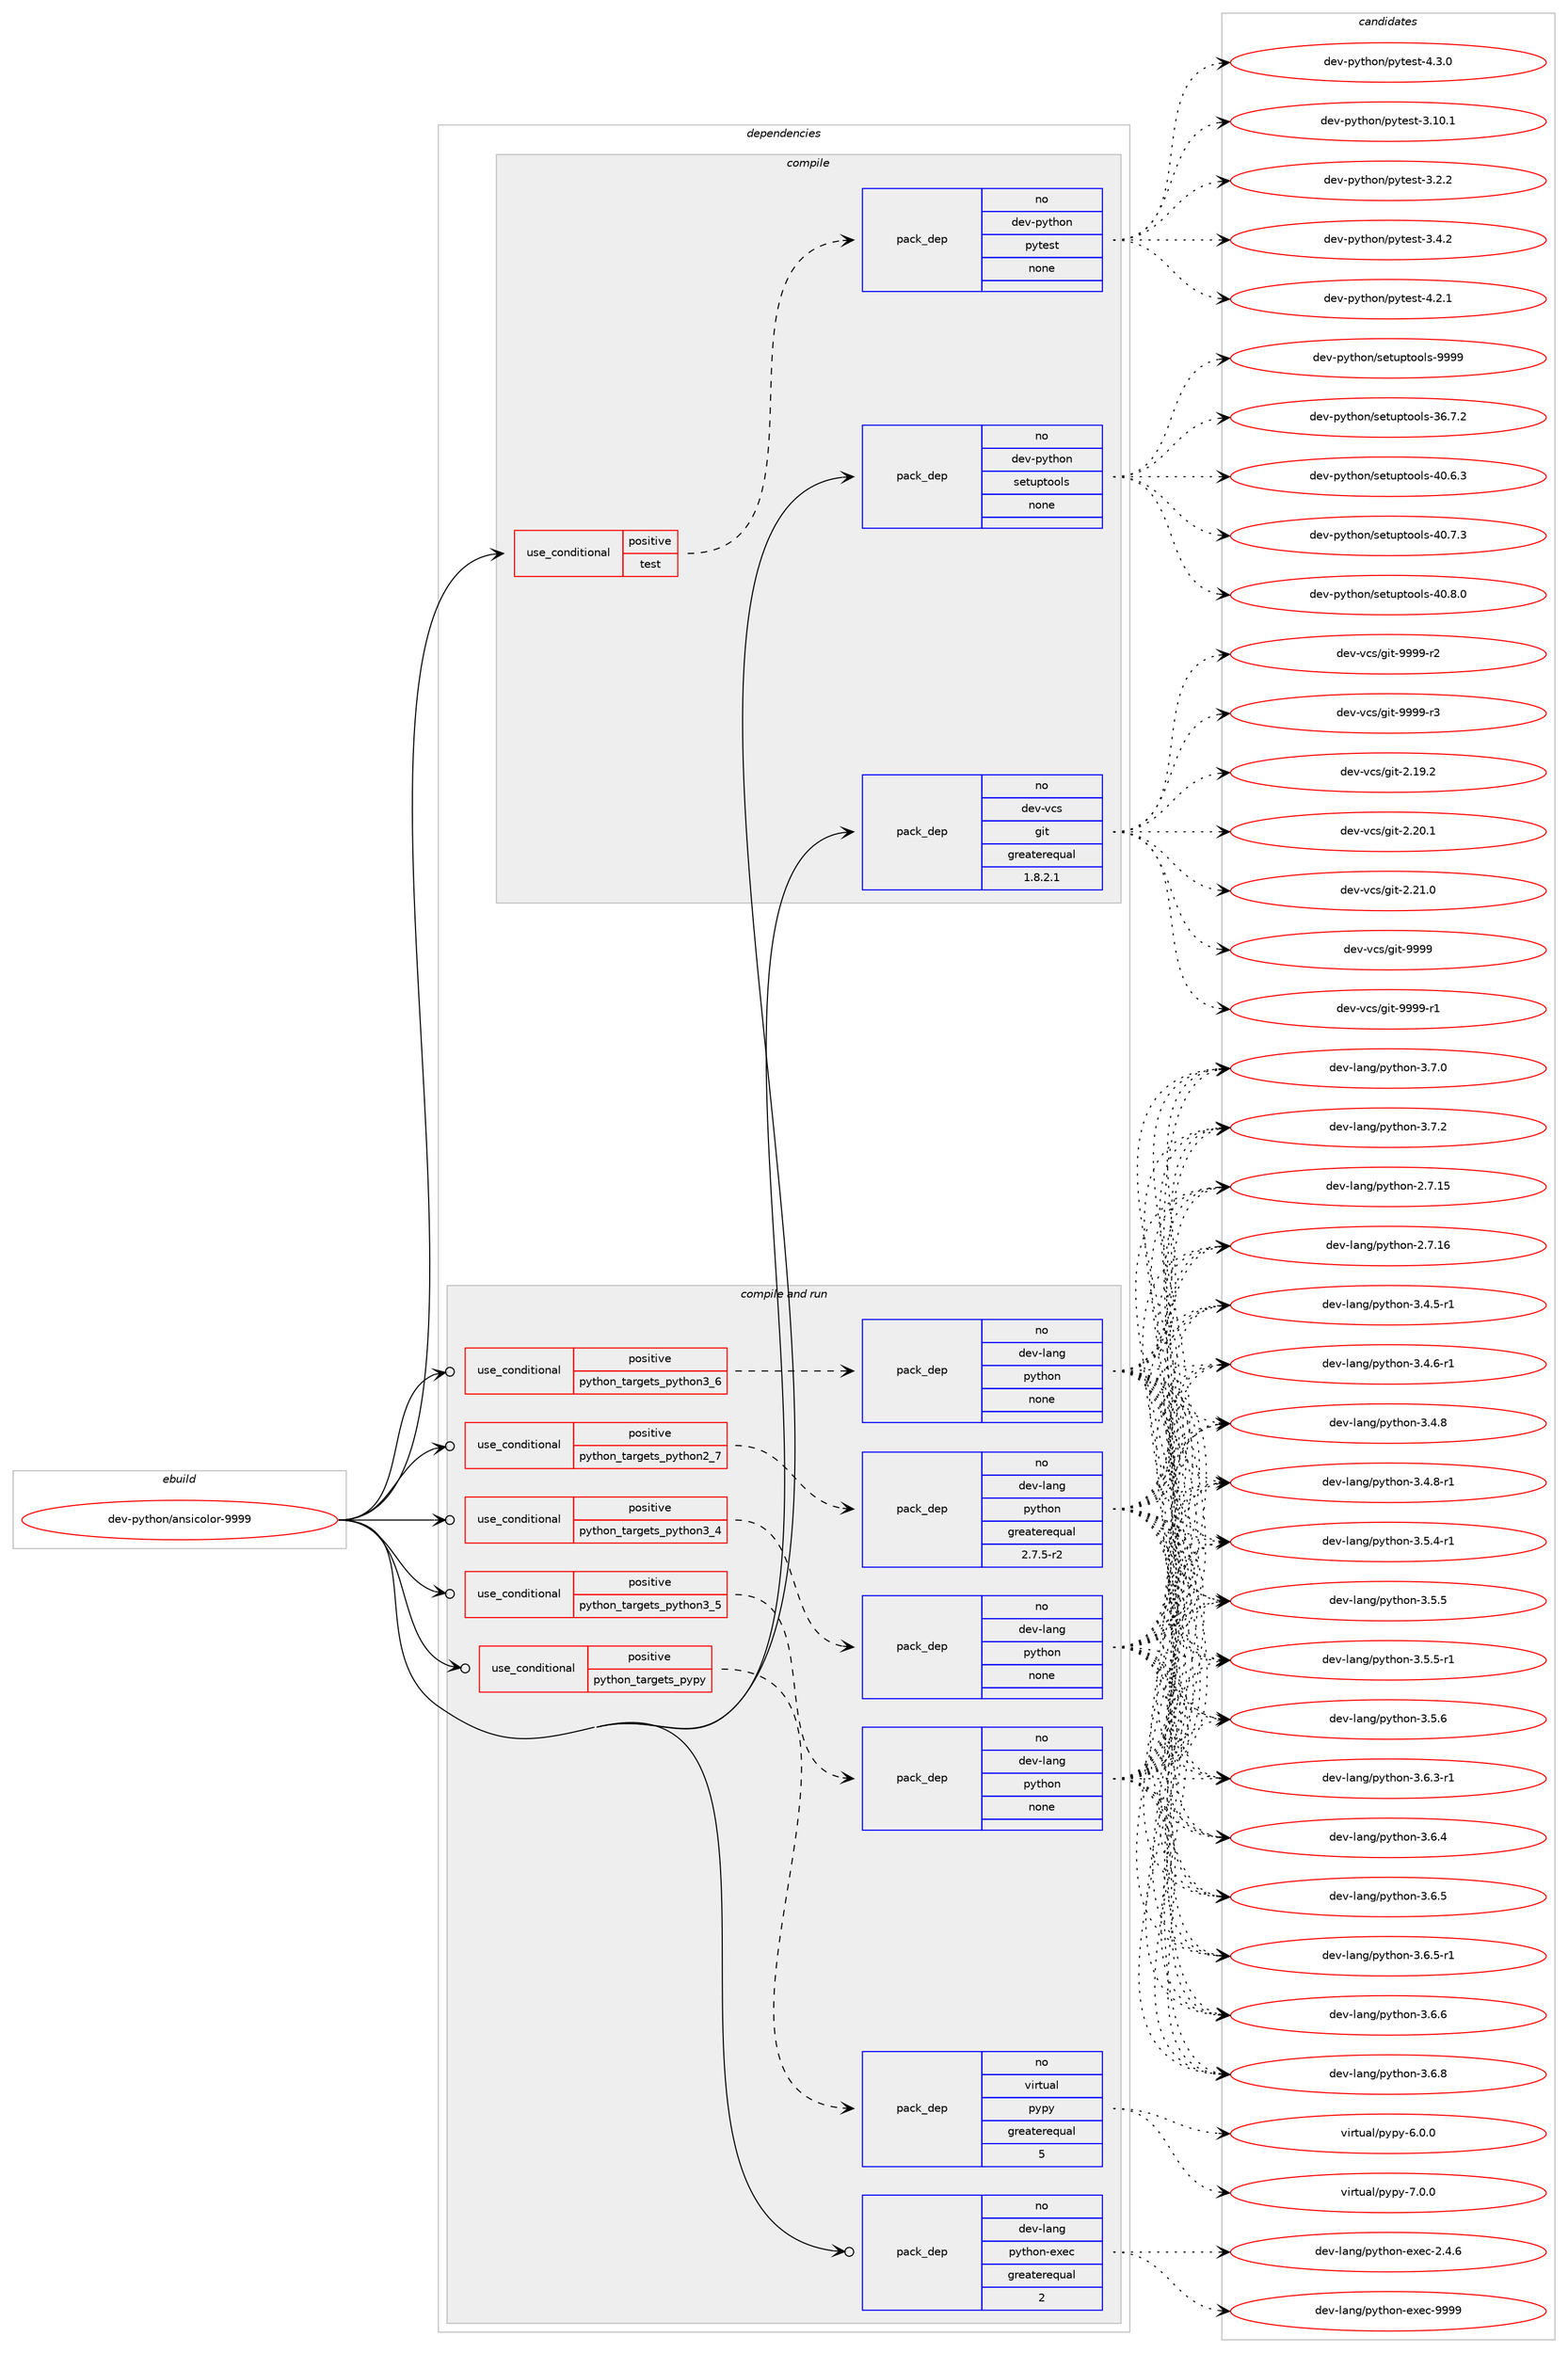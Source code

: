 digraph prolog {

# *************
# Graph options
# *************

newrank=true;
concentrate=true;
compound=true;
graph [rankdir=LR,fontname=Helvetica,fontsize=10,ranksep=1.5];#, ranksep=2.5, nodesep=0.2];
edge  [arrowhead=vee];
node  [fontname=Helvetica,fontsize=10];

# **********
# The ebuild
# **********

subgraph cluster_leftcol {
color=gray;
rank=same;
label=<<i>ebuild</i>>;
id [label="dev-python/ansicolor-9999", color=red, width=4, href="../dev-python/ansicolor-9999.svg"];
}

# ****************
# The dependencies
# ****************

subgraph cluster_midcol {
color=gray;
label=<<i>dependencies</i>>;
subgraph cluster_compile {
fillcolor="#eeeeee";
style=filled;
label=<<i>compile</i>>;
subgraph cond370819 {
dependency1398392 [label=<<TABLE BORDER="0" CELLBORDER="1" CELLSPACING="0" CELLPADDING="4"><TR><TD ROWSPAN="3" CELLPADDING="10">use_conditional</TD></TR><TR><TD>positive</TD></TR><TR><TD>test</TD></TR></TABLE>>, shape=none, color=red];
subgraph pack1004348 {
dependency1398393 [label=<<TABLE BORDER="0" CELLBORDER="1" CELLSPACING="0" CELLPADDING="4" WIDTH="220"><TR><TD ROWSPAN="6" CELLPADDING="30">pack_dep</TD></TR><TR><TD WIDTH="110">no</TD></TR><TR><TD>dev-python</TD></TR><TR><TD>pytest</TD></TR><TR><TD>none</TD></TR><TR><TD></TD></TR></TABLE>>, shape=none, color=blue];
}
dependency1398392:e -> dependency1398393:w [weight=20,style="dashed",arrowhead="vee"];
}
id:e -> dependency1398392:w [weight=20,style="solid",arrowhead="vee"];
subgraph pack1004349 {
dependency1398394 [label=<<TABLE BORDER="0" CELLBORDER="1" CELLSPACING="0" CELLPADDING="4" WIDTH="220"><TR><TD ROWSPAN="6" CELLPADDING="30">pack_dep</TD></TR><TR><TD WIDTH="110">no</TD></TR><TR><TD>dev-python</TD></TR><TR><TD>setuptools</TD></TR><TR><TD>none</TD></TR><TR><TD></TD></TR></TABLE>>, shape=none, color=blue];
}
id:e -> dependency1398394:w [weight=20,style="solid",arrowhead="vee"];
subgraph pack1004350 {
dependency1398395 [label=<<TABLE BORDER="0" CELLBORDER="1" CELLSPACING="0" CELLPADDING="4" WIDTH="220"><TR><TD ROWSPAN="6" CELLPADDING="30">pack_dep</TD></TR><TR><TD WIDTH="110">no</TD></TR><TR><TD>dev-vcs</TD></TR><TR><TD>git</TD></TR><TR><TD>greaterequal</TD></TR><TR><TD>1.8.2.1</TD></TR></TABLE>>, shape=none, color=blue];
}
id:e -> dependency1398395:w [weight=20,style="solid",arrowhead="vee"];
}
subgraph cluster_compileandrun {
fillcolor="#eeeeee";
style=filled;
label=<<i>compile and run</i>>;
subgraph cond370820 {
dependency1398396 [label=<<TABLE BORDER="0" CELLBORDER="1" CELLSPACING="0" CELLPADDING="4"><TR><TD ROWSPAN="3" CELLPADDING="10">use_conditional</TD></TR><TR><TD>positive</TD></TR><TR><TD>python_targets_pypy</TD></TR></TABLE>>, shape=none, color=red];
subgraph pack1004351 {
dependency1398397 [label=<<TABLE BORDER="0" CELLBORDER="1" CELLSPACING="0" CELLPADDING="4" WIDTH="220"><TR><TD ROWSPAN="6" CELLPADDING="30">pack_dep</TD></TR><TR><TD WIDTH="110">no</TD></TR><TR><TD>virtual</TD></TR><TR><TD>pypy</TD></TR><TR><TD>greaterequal</TD></TR><TR><TD>5</TD></TR></TABLE>>, shape=none, color=blue];
}
dependency1398396:e -> dependency1398397:w [weight=20,style="dashed",arrowhead="vee"];
}
id:e -> dependency1398396:w [weight=20,style="solid",arrowhead="odotvee"];
subgraph cond370821 {
dependency1398398 [label=<<TABLE BORDER="0" CELLBORDER="1" CELLSPACING="0" CELLPADDING="4"><TR><TD ROWSPAN="3" CELLPADDING="10">use_conditional</TD></TR><TR><TD>positive</TD></TR><TR><TD>python_targets_python2_7</TD></TR></TABLE>>, shape=none, color=red];
subgraph pack1004352 {
dependency1398399 [label=<<TABLE BORDER="0" CELLBORDER="1" CELLSPACING="0" CELLPADDING="4" WIDTH="220"><TR><TD ROWSPAN="6" CELLPADDING="30">pack_dep</TD></TR><TR><TD WIDTH="110">no</TD></TR><TR><TD>dev-lang</TD></TR><TR><TD>python</TD></TR><TR><TD>greaterequal</TD></TR><TR><TD>2.7.5-r2</TD></TR></TABLE>>, shape=none, color=blue];
}
dependency1398398:e -> dependency1398399:w [weight=20,style="dashed",arrowhead="vee"];
}
id:e -> dependency1398398:w [weight=20,style="solid",arrowhead="odotvee"];
subgraph cond370822 {
dependency1398400 [label=<<TABLE BORDER="0" CELLBORDER="1" CELLSPACING="0" CELLPADDING="4"><TR><TD ROWSPAN="3" CELLPADDING="10">use_conditional</TD></TR><TR><TD>positive</TD></TR><TR><TD>python_targets_python3_4</TD></TR></TABLE>>, shape=none, color=red];
subgraph pack1004353 {
dependency1398401 [label=<<TABLE BORDER="0" CELLBORDER="1" CELLSPACING="0" CELLPADDING="4" WIDTH="220"><TR><TD ROWSPAN="6" CELLPADDING="30">pack_dep</TD></TR><TR><TD WIDTH="110">no</TD></TR><TR><TD>dev-lang</TD></TR><TR><TD>python</TD></TR><TR><TD>none</TD></TR><TR><TD></TD></TR></TABLE>>, shape=none, color=blue];
}
dependency1398400:e -> dependency1398401:w [weight=20,style="dashed",arrowhead="vee"];
}
id:e -> dependency1398400:w [weight=20,style="solid",arrowhead="odotvee"];
subgraph cond370823 {
dependency1398402 [label=<<TABLE BORDER="0" CELLBORDER="1" CELLSPACING="0" CELLPADDING="4"><TR><TD ROWSPAN="3" CELLPADDING="10">use_conditional</TD></TR><TR><TD>positive</TD></TR><TR><TD>python_targets_python3_5</TD></TR></TABLE>>, shape=none, color=red];
subgraph pack1004354 {
dependency1398403 [label=<<TABLE BORDER="0" CELLBORDER="1" CELLSPACING="0" CELLPADDING="4" WIDTH="220"><TR><TD ROWSPAN="6" CELLPADDING="30">pack_dep</TD></TR><TR><TD WIDTH="110">no</TD></TR><TR><TD>dev-lang</TD></TR><TR><TD>python</TD></TR><TR><TD>none</TD></TR><TR><TD></TD></TR></TABLE>>, shape=none, color=blue];
}
dependency1398402:e -> dependency1398403:w [weight=20,style="dashed",arrowhead="vee"];
}
id:e -> dependency1398402:w [weight=20,style="solid",arrowhead="odotvee"];
subgraph cond370824 {
dependency1398404 [label=<<TABLE BORDER="0" CELLBORDER="1" CELLSPACING="0" CELLPADDING="4"><TR><TD ROWSPAN="3" CELLPADDING="10">use_conditional</TD></TR><TR><TD>positive</TD></TR><TR><TD>python_targets_python3_6</TD></TR></TABLE>>, shape=none, color=red];
subgraph pack1004355 {
dependency1398405 [label=<<TABLE BORDER="0" CELLBORDER="1" CELLSPACING="0" CELLPADDING="4" WIDTH="220"><TR><TD ROWSPAN="6" CELLPADDING="30">pack_dep</TD></TR><TR><TD WIDTH="110">no</TD></TR><TR><TD>dev-lang</TD></TR><TR><TD>python</TD></TR><TR><TD>none</TD></TR><TR><TD></TD></TR></TABLE>>, shape=none, color=blue];
}
dependency1398404:e -> dependency1398405:w [weight=20,style="dashed",arrowhead="vee"];
}
id:e -> dependency1398404:w [weight=20,style="solid",arrowhead="odotvee"];
subgraph pack1004356 {
dependency1398406 [label=<<TABLE BORDER="0" CELLBORDER="1" CELLSPACING="0" CELLPADDING="4" WIDTH="220"><TR><TD ROWSPAN="6" CELLPADDING="30">pack_dep</TD></TR><TR><TD WIDTH="110">no</TD></TR><TR><TD>dev-lang</TD></TR><TR><TD>python-exec</TD></TR><TR><TD>greaterequal</TD></TR><TR><TD>2</TD></TR></TABLE>>, shape=none, color=blue];
}
id:e -> dependency1398406:w [weight=20,style="solid",arrowhead="odotvee"];
}
subgraph cluster_run {
fillcolor="#eeeeee";
style=filled;
label=<<i>run</i>>;
}
}

# **************
# The candidates
# **************

subgraph cluster_choices {
rank=same;
color=gray;
label=<<i>candidates</i>>;

subgraph choice1004348 {
color=black;
nodesep=1;
choice100101118451121211161041111104711212111610111511645514649484649 [label="dev-python/pytest-3.10.1", color=red, width=4,href="../dev-python/pytest-3.10.1.svg"];
choice1001011184511212111610411111047112121116101115116455146504650 [label="dev-python/pytest-3.2.2", color=red, width=4,href="../dev-python/pytest-3.2.2.svg"];
choice1001011184511212111610411111047112121116101115116455146524650 [label="dev-python/pytest-3.4.2", color=red, width=4,href="../dev-python/pytest-3.4.2.svg"];
choice1001011184511212111610411111047112121116101115116455246504649 [label="dev-python/pytest-4.2.1", color=red, width=4,href="../dev-python/pytest-4.2.1.svg"];
choice1001011184511212111610411111047112121116101115116455246514648 [label="dev-python/pytest-4.3.0", color=red, width=4,href="../dev-python/pytest-4.3.0.svg"];
dependency1398393:e -> choice100101118451121211161041111104711212111610111511645514649484649:w [style=dotted,weight="100"];
dependency1398393:e -> choice1001011184511212111610411111047112121116101115116455146504650:w [style=dotted,weight="100"];
dependency1398393:e -> choice1001011184511212111610411111047112121116101115116455146524650:w [style=dotted,weight="100"];
dependency1398393:e -> choice1001011184511212111610411111047112121116101115116455246504649:w [style=dotted,weight="100"];
dependency1398393:e -> choice1001011184511212111610411111047112121116101115116455246514648:w [style=dotted,weight="100"];
}
subgraph choice1004349 {
color=black;
nodesep=1;
choice100101118451121211161041111104711510111611711211611111110811545515446554650 [label="dev-python/setuptools-36.7.2", color=red, width=4,href="../dev-python/setuptools-36.7.2.svg"];
choice100101118451121211161041111104711510111611711211611111110811545524846544651 [label="dev-python/setuptools-40.6.3", color=red, width=4,href="../dev-python/setuptools-40.6.3.svg"];
choice100101118451121211161041111104711510111611711211611111110811545524846554651 [label="dev-python/setuptools-40.7.3", color=red, width=4,href="../dev-python/setuptools-40.7.3.svg"];
choice100101118451121211161041111104711510111611711211611111110811545524846564648 [label="dev-python/setuptools-40.8.0", color=red, width=4,href="../dev-python/setuptools-40.8.0.svg"];
choice10010111845112121116104111110471151011161171121161111111081154557575757 [label="dev-python/setuptools-9999", color=red, width=4,href="../dev-python/setuptools-9999.svg"];
dependency1398394:e -> choice100101118451121211161041111104711510111611711211611111110811545515446554650:w [style=dotted,weight="100"];
dependency1398394:e -> choice100101118451121211161041111104711510111611711211611111110811545524846544651:w [style=dotted,weight="100"];
dependency1398394:e -> choice100101118451121211161041111104711510111611711211611111110811545524846554651:w [style=dotted,weight="100"];
dependency1398394:e -> choice100101118451121211161041111104711510111611711211611111110811545524846564648:w [style=dotted,weight="100"];
dependency1398394:e -> choice10010111845112121116104111110471151011161171121161111111081154557575757:w [style=dotted,weight="100"];
}
subgraph choice1004350 {
color=black;
nodesep=1;
choice10010111845118991154710310511645504649574650 [label="dev-vcs/git-2.19.2", color=red, width=4,href="../dev-vcs/git-2.19.2.svg"];
choice10010111845118991154710310511645504650484649 [label="dev-vcs/git-2.20.1", color=red, width=4,href="../dev-vcs/git-2.20.1.svg"];
choice10010111845118991154710310511645504650494648 [label="dev-vcs/git-2.21.0", color=red, width=4,href="../dev-vcs/git-2.21.0.svg"];
choice1001011184511899115471031051164557575757 [label="dev-vcs/git-9999", color=red, width=4,href="../dev-vcs/git-9999.svg"];
choice10010111845118991154710310511645575757574511449 [label="dev-vcs/git-9999-r1", color=red, width=4,href="../dev-vcs/git-9999-r1.svg"];
choice10010111845118991154710310511645575757574511450 [label="dev-vcs/git-9999-r2", color=red, width=4,href="../dev-vcs/git-9999-r2.svg"];
choice10010111845118991154710310511645575757574511451 [label="dev-vcs/git-9999-r3", color=red, width=4,href="../dev-vcs/git-9999-r3.svg"];
dependency1398395:e -> choice10010111845118991154710310511645504649574650:w [style=dotted,weight="100"];
dependency1398395:e -> choice10010111845118991154710310511645504650484649:w [style=dotted,weight="100"];
dependency1398395:e -> choice10010111845118991154710310511645504650494648:w [style=dotted,weight="100"];
dependency1398395:e -> choice1001011184511899115471031051164557575757:w [style=dotted,weight="100"];
dependency1398395:e -> choice10010111845118991154710310511645575757574511449:w [style=dotted,weight="100"];
dependency1398395:e -> choice10010111845118991154710310511645575757574511450:w [style=dotted,weight="100"];
dependency1398395:e -> choice10010111845118991154710310511645575757574511451:w [style=dotted,weight="100"];
}
subgraph choice1004351 {
color=black;
nodesep=1;
choice1181051141161179710847112121112121455446484648 [label="virtual/pypy-6.0.0", color=red, width=4,href="../virtual/pypy-6.0.0.svg"];
choice1181051141161179710847112121112121455546484648 [label="virtual/pypy-7.0.0", color=red, width=4,href="../virtual/pypy-7.0.0.svg"];
dependency1398397:e -> choice1181051141161179710847112121112121455446484648:w [style=dotted,weight="100"];
dependency1398397:e -> choice1181051141161179710847112121112121455546484648:w [style=dotted,weight="100"];
}
subgraph choice1004352 {
color=black;
nodesep=1;
choice10010111845108971101034711212111610411111045504655464953 [label="dev-lang/python-2.7.15", color=red, width=4,href="../dev-lang/python-2.7.15.svg"];
choice10010111845108971101034711212111610411111045504655464954 [label="dev-lang/python-2.7.16", color=red, width=4,href="../dev-lang/python-2.7.16.svg"];
choice1001011184510897110103471121211161041111104551465246534511449 [label="dev-lang/python-3.4.5-r1", color=red, width=4,href="../dev-lang/python-3.4.5-r1.svg"];
choice1001011184510897110103471121211161041111104551465246544511449 [label="dev-lang/python-3.4.6-r1", color=red, width=4,href="../dev-lang/python-3.4.6-r1.svg"];
choice100101118451089711010347112121116104111110455146524656 [label="dev-lang/python-3.4.8", color=red, width=4,href="../dev-lang/python-3.4.8.svg"];
choice1001011184510897110103471121211161041111104551465246564511449 [label="dev-lang/python-3.4.8-r1", color=red, width=4,href="../dev-lang/python-3.4.8-r1.svg"];
choice1001011184510897110103471121211161041111104551465346524511449 [label="dev-lang/python-3.5.4-r1", color=red, width=4,href="../dev-lang/python-3.5.4-r1.svg"];
choice100101118451089711010347112121116104111110455146534653 [label="dev-lang/python-3.5.5", color=red, width=4,href="../dev-lang/python-3.5.5.svg"];
choice1001011184510897110103471121211161041111104551465346534511449 [label="dev-lang/python-3.5.5-r1", color=red, width=4,href="../dev-lang/python-3.5.5-r1.svg"];
choice100101118451089711010347112121116104111110455146534654 [label="dev-lang/python-3.5.6", color=red, width=4,href="../dev-lang/python-3.5.6.svg"];
choice1001011184510897110103471121211161041111104551465446514511449 [label="dev-lang/python-3.6.3-r1", color=red, width=4,href="../dev-lang/python-3.6.3-r1.svg"];
choice100101118451089711010347112121116104111110455146544652 [label="dev-lang/python-3.6.4", color=red, width=4,href="../dev-lang/python-3.6.4.svg"];
choice100101118451089711010347112121116104111110455146544653 [label="dev-lang/python-3.6.5", color=red, width=4,href="../dev-lang/python-3.6.5.svg"];
choice1001011184510897110103471121211161041111104551465446534511449 [label="dev-lang/python-3.6.5-r1", color=red, width=4,href="../dev-lang/python-3.6.5-r1.svg"];
choice100101118451089711010347112121116104111110455146544654 [label="dev-lang/python-3.6.6", color=red, width=4,href="../dev-lang/python-3.6.6.svg"];
choice100101118451089711010347112121116104111110455146544656 [label="dev-lang/python-3.6.8", color=red, width=4,href="../dev-lang/python-3.6.8.svg"];
choice100101118451089711010347112121116104111110455146554648 [label="dev-lang/python-3.7.0", color=red, width=4,href="../dev-lang/python-3.7.0.svg"];
choice100101118451089711010347112121116104111110455146554650 [label="dev-lang/python-3.7.2", color=red, width=4,href="../dev-lang/python-3.7.2.svg"];
dependency1398399:e -> choice10010111845108971101034711212111610411111045504655464953:w [style=dotted,weight="100"];
dependency1398399:e -> choice10010111845108971101034711212111610411111045504655464954:w [style=dotted,weight="100"];
dependency1398399:e -> choice1001011184510897110103471121211161041111104551465246534511449:w [style=dotted,weight="100"];
dependency1398399:e -> choice1001011184510897110103471121211161041111104551465246544511449:w [style=dotted,weight="100"];
dependency1398399:e -> choice100101118451089711010347112121116104111110455146524656:w [style=dotted,weight="100"];
dependency1398399:e -> choice1001011184510897110103471121211161041111104551465246564511449:w [style=dotted,weight="100"];
dependency1398399:e -> choice1001011184510897110103471121211161041111104551465346524511449:w [style=dotted,weight="100"];
dependency1398399:e -> choice100101118451089711010347112121116104111110455146534653:w [style=dotted,weight="100"];
dependency1398399:e -> choice1001011184510897110103471121211161041111104551465346534511449:w [style=dotted,weight="100"];
dependency1398399:e -> choice100101118451089711010347112121116104111110455146534654:w [style=dotted,weight="100"];
dependency1398399:e -> choice1001011184510897110103471121211161041111104551465446514511449:w [style=dotted,weight="100"];
dependency1398399:e -> choice100101118451089711010347112121116104111110455146544652:w [style=dotted,weight="100"];
dependency1398399:e -> choice100101118451089711010347112121116104111110455146544653:w [style=dotted,weight="100"];
dependency1398399:e -> choice1001011184510897110103471121211161041111104551465446534511449:w [style=dotted,weight="100"];
dependency1398399:e -> choice100101118451089711010347112121116104111110455146544654:w [style=dotted,weight="100"];
dependency1398399:e -> choice100101118451089711010347112121116104111110455146544656:w [style=dotted,weight="100"];
dependency1398399:e -> choice100101118451089711010347112121116104111110455146554648:w [style=dotted,weight="100"];
dependency1398399:e -> choice100101118451089711010347112121116104111110455146554650:w [style=dotted,weight="100"];
}
subgraph choice1004353 {
color=black;
nodesep=1;
choice10010111845108971101034711212111610411111045504655464953 [label="dev-lang/python-2.7.15", color=red, width=4,href="../dev-lang/python-2.7.15.svg"];
choice10010111845108971101034711212111610411111045504655464954 [label="dev-lang/python-2.7.16", color=red, width=4,href="../dev-lang/python-2.7.16.svg"];
choice1001011184510897110103471121211161041111104551465246534511449 [label="dev-lang/python-3.4.5-r1", color=red, width=4,href="../dev-lang/python-3.4.5-r1.svg"];
choice1001011184510897110103471121211161041111104551465246544511449 [label="dev-lang/python-3.4.6-r1", color=red, width=4,href="../dev-lang/python-3.4.6-r1.svg"];
choice100101118451089711010347112121116104111110455146524656 [label="dev-lang/python-3.4.8", color=red, width=4,href="../dev-lang/python-3.4.8.svg"];
choice1001011184510897110103471121211161041111104551465246564511449 [label="dev-lang/python-3.4.8-r1", color=red, width=4,href="../dev-lang/python-3.4.8-r1.svg"];
choice1001011184510897110103471121211161041111104551465346524511449 [label="dev-lang/python-3.5.4-r1", color=red, width=4,href="../dev-lang/python-3.5.4-r1.svg"];
choice100101118451089711010347112121116104111110455146534653 [label="dev-lang/python-3.5.5", color=red, width=4,href="../dev-lang/python-3.5.5.svg"];
choice1001011184510897110103471121211161041111104551465346534511449 [label="dev-lang/python-3.5.5-r1", color=red, width=4,href="../dev-lang/python-3.5.5-r1.svg"];
choice100101118451089711010347112121116104111110455146534654 [label="dev-lang/python-3.5.6", color=red, width=4,href="../dev-lang/python-3.5.6.svg"];
choice1001011184510897110103471121211161041111104551465446514511449 [label="dev-lang/python-3.6.3-r1", color=red, width=4,href="../dev-lang/python-3.6.3-r1.svg"];
choice100101118451089711010347112121116104111110455146544652 [label="dev-lang/python-3.6.4", color=red, width=4,href="../dev-lang/python-3.6.4.svg"];
choice100101118451089711010347112121116104111110455146544653 [label="dev-lang/python-3.6.5", color=red, width=4,href="../dev-lang/python-3.6.5.svg"];
choice1001011184510897110103471121211161041111104551465446534511449 [label="dev-lang/python-3.6.5-r1", color=red, width=4,href="../dev-lang/python-3.6.5-r1.svg"];
choice100101118451089711010347112121116104111110455146544654 [label="dev-lang/python-3.6.6", color=red, width=4,href="../dev-lang/python-3.6.6.svg"];
choice100101118451089711010347112121116104111110455146544656 [label="dev-lang/python-3.6.8", color=red, width=4,href="../dev-lang/python-3.6.8.svg"];
choice100101118451089711010347112121116104111110455146554648 [label="dev-lang/python-3.7.0", color=red, width=4,href="../dev-lang/python-3.7.0.svg"];
choice100101118451089711010347112121116104111110455146554650 [label="dev-lang/python-3.7.2", color=red, width=4,href="../dev-lang/python-3.7.2.svg"];
dependency1398401:e -> choice10010111845108971101034711212111610411111045504655464953:w [style=dotted,weight="100"];
dependency1398401:e -> choice10010111845108971101034711212111610411111045504655464954:w [style=dotted,weight="100"];
dependency1398401:e -> choice1001011184510897110103471121211161041111104551465246534511449:w [style=dotted,weight="100"];
dependency1398401:e -> choice1001011184510897110103471121211161041111104551465246544511449:w [style=dotted,weight="100"];
dependency1398401:e -> choice100101118451089711010347112121116104111110455146524656:w [style=dotted,weight="100"];
dependency1398401:e -> choice1001011184510897110103471121211161041111104551465246564511449:w [style=dotted,weight="100"];
dependency1398401:e -> choice1001011184510897110103471121211161041111104551465346524511449:w [style=dotted,weight="100"];
dependency1398401:e -> choice100101118451089711010347112121116104111110455146534653:w [style=dotted,weight="100"];
dependency1398401:e -> choice1001011184510897110103471121211161041111104551465346534511449:w [style=dotted,weight="100"];
dependency1398401:e -> choice100101118451089711010347112121116104111110455146534654:w [style=dotted,weight="100"];
dependency1398401:e -> choice1001011184510897110103471121211161041111104551465446514511449:w [style=dotted,weight="100"];
dependency1398401:e -> choice100101118451089711010347112121116104111110455146544652:w [style=dotted,weight="100"];
dependency1398401:e -> choice100101118451089711010347112121116104111110455146544653:w [style=dotted,weight="100"];
dependency1398401:e -> choice1001011184510897110103471121211161041111104551465446534511449:w [style=dotted,weight="100"];
dependency1398401:e -> choice100101118451089711010347112121116104111110455146544654:w [style=dotted,weight="100"];
dependency1398401:e -> choice100101118451089711010347112121116104111110455146544656:w [style=dotted,weight="100"];
dependency1398401:e -> choice100101118451089711010347112121116104111110455146554648:w [style=dotted,weight="100"];
dependency1398401:e -> choice100101118451089711010347112121116104111110455146554650:w [style=dotted,weight="100"];
}
subgraph choice1004354 {
color=black;
nodesep=1;
choice10010111845108971101034711212111610411111045504655464953 [label="dev-lang/python-2.7.15", color=red, width=4,href="../dev-lang/python-2.7.15.svg"];
choice10010111845108971101034711212111610411111045504655464954 [label="dev-lang/python-2.7.16", color=red, width=4,href="../dev-lang/python-2.7.16.svg"];
choice1001011184510897110103471121211161041111104551465246534511449 [label="dev-lang/python-3.4.5-r1", color=red, width=4,href="../dev-lang/python-3.4.5-r1.svg"];
choice1001011184510897110103471121211161041111104551465246544511449 [label="dev-lang/python-3.4.6-r1", color=red, width=4,href="../dev-lang/python-3.4.6-r1.svg"];
choice100101118451089711010347112121116104111110455146524656 [label="dev-lang/python-3.4.8", color=red, width=4,href="../dev-lang/python-3.4.8.svg"];
choice1001011184510897110103471121211161041111104551465246564511449 [label="dev-lang/python-3.4.8-r1", color=red, width=4,href="../dev-lang/python-3.4.8-r1.svg"];
choice1001011184510897110103471121211161041111104551465346524511449 [label="dev-lang/python-3.5.4-r1", color=red, width=4,href="../dev-lang/python-3.5.4-r1.svg"];
choice100101118451089711010347112121116104111110455146534653 [label="dev-lang/python-3.5.5", color=red, width=4,href="../dev-lang/python-3.5.5.svg"];
choice1001011184510897110103471121211161041111104551465346534511449 [label="dev-lang/python-3.5.5-r1", color=red, width=4,href="../dev-lang/python-3.5.5-r1.svg"];
choice100101118451089711010347112121116104111110455146534654 [label="dev-lang/python-3.5.6", color=red, width=4,href="../dev-lang/python-3.5.6.svg"];
choice1001011184510897110103471121211161041111104551465446514511449 [label="dev-lang/python-3.6.3-r1", color=red, width=4,href="../dev-lang/python-3.6.3-r1.svg"];
choice100101118451089711010347112121116104111110455146544652 [label="dev-lang/python-3.6.4", color=red, width=4,href="../dev-lang/python-3.6.4.svg"];
choice100101118451089711010347112121116104111110455146544653 [label="dev-lang/python-3.6.5", color=red, width=4,href="../dev-lang/python-3.6.5.svg"];
choice1001011184510897110103471121211161041111104551465446534511449 [label="dev-lang/python-3.6.5-r1", color=red, width=4,href="../dev-lang/python-3.6.5-r1.svg"];
choice100101118451089711010347112121116104111110455146544654 [label="dev-lang/python-3.6.6", color=red, width=4,href="../dev-lang/python-3.6.6.svg"];
choice100101118451089711010347112121116104111110455146544656 [label="dev-lang/python-3.6.8", color=red, width=4,href="../dev-lang/python-3.6.8.svg"];
choice100101118451089711010347112121116104111110455146554648 [label="dev-lang/python-3.7.0", color=red, width=4,href="../dev-lang/python-3.7.0.svg"];
choice100101118451089711010347112121116104111110455146554650 [label="dev-lang/python-3.7.2", color=red, width=4,href="../dev-lang/python-3.7.2.svg"];
dependency1398403:e -> choice10010111845108971101034711212111610411111045504655464953:w [style=dotted,weight="100"];
dependency1398403:e -> choice10010111845108971101034711212111610411111045504655464954:w [style=dotted,weight="100"];
dependency1398403:e -> choice1001011184510897110103471121211161041111104551465246534511449:w [style=dotted,weight="100"];
dependency1398403:e -> choice1001011184510897110103471121211161041111104551465246544511449:w [style=dotted,weight="100"];
dependency1398403:e -> choice100101118451089711010347112121116104111110455146524656:w [style=dotted,weight="100"];
dependency1398403:e -> choice1001011184510897110103471121211161041111104551465246564511449:w [style=dotted,weight="100"];
dependency1398403:e -> choice1001011184510897110103471121211161041111104551465346524511449:w [style=dotted,weight="100"];
dependency1398403:e -> choice100101118451089711010347112121116104111110455146534653:w [style=dotted,weight="100"];
dependency1398403:e -> choice1001011184510897110103471121211161041111104551465346534511449:w [style=dotted,weight="100"];
dependency1398403:e -> choice100101118451089711010347112121116104111110455146534654:w [style=dotted,weight="100"];
dependency1398403:e -> choice1001011184510897110103471121211161041111104551465446514511449:w [style=dotted,weight="100"];
dependency1398403:e -> choice100101118451089711010347112121116104111110455146544652:w [style=dotted,weight="100"];
dependency1398403:e -> choice100101118451089711010347112121116104111110455146544653:w [style=dotted,weight="100"];
dependency1398403:e -> choice1001011184510897110103471121211161041111104551465446534511449:w [style=dotted,weight="100"];
dependency1398403:e -> choice100101118451089711010347112121116104111110455146544654:w [style=dotted,weight="100"];
dependency1398403:e -> choice100101118451089711010347112121116104111110455146544656:w [style=dotted,weight="100"];
dependency1398403:e -> choice100101118451089711010347112121116104111110455146554648:w [style=dotted,weight="100"];
dependency1398403:e -> choice100101118451089711010347112121116104111110455146554650:w [style=dotted,weight="100"];
}
subgraph choice1004355 {
color=black;
nodesep=1;
choice10010111845108971101034711212111610411111045504655464953 [label="dev-lang/python-2.7.15", color=red, width=4,href="../dev-lang/python-2.7.15.svg"];
choice10010111845108971101034711212111610411111045504655464954 [label="dev-lang/python-2.7.16", color=red, width=4,href="../dev-lang/python-2.7.16.svg"];
choice1001011184510897110103471121211161041111104551465246534511449 [label="dev-lang/python-3.4.5-r1", color=red, width=4,href="../dev-lang/python-3.4.5-r1.svg"];
choice1001011184510897110103471121211161041111104551465246544511449 [label="dev-lang/python-3.4.6-r1", color=red, width=4,href="../dev-lang/python-3.4.6-r1.svg"];
choice100101118451089711010347112121116104111110455146524656 [label="dev-lang/python-3.4.8", color=red, width=4,href="../dev-lang/python-3.4.8.svg"];
choice1001011184510897110103471121211161041111104551465246564511449 [label="dev-lang/python-3.4.8-r1", color=red, width=4,href="../dev-lang/python-3.4.8-r1.svg"];
choice1001011184510897110103471121211161041111104551465346524511449 [label="dev-lang/python-3.5.4-r1", color=red, width=4,href="../dev-lang/python-3.5.4-r1.svg"];
choice100101118451089711010347112121116104111110455146534653 [label="dev-lang/python-3.5.5", color=red, width=4,href="../dev-lang/python-3.5.5.svg"];
choice1001011184510897110103471121211161041111104551465346534511449 [label="dev-lang/python-3.5.5-r1", color=red, width=4,href="../dev-lang/python-3.5.5-r1.svg"];
choice100101118451089711010347112121116104111110455146534654 [label="dev-lang/python-3.5.6", color=red, width=4,href="../dev-lang/python-3.5.6.svg"];
choice1001011184510897110103471121211161041111104551465446514511449 [label="dev-lang/python-3.6.3-r1", color=red, width=4,href="../dev-lang/python-3.6.3-r1.svg"];
choice100101118451089711010347112121116104111110455146544652 [label="dev-lang/python-3.6.4", color=red, width=4,href="../dev-lang/python-3.6.4.svg"];
choice100101118451089711010347112121116104111110455146544653 [label="dev-lang/python-3.6.5", color=red, width=4,href="../dev-lang/python-3.6.5.svg"];
choice1001011184510897110103471121211161041111104551465446534511449 [label="dev-lang/python-3.6.5-r1", color=red, width=4,href="../dev-lang/python-3.6.5-r1.svg"];
choice100101118451089711010347112121116104111110455146544654 [label="dev-lang/python-3.6.6", color=red, width=4,href="../dev-lang/python-3.6.6.svg"];
choice100101118451089711010347112121116104111110455146544656 [label="dev-lang/python-3.6.8", color=red, width=4,href="../dev-lang/python-3.6.8.svg"];
choice100101118451089711010347112121116104111110455146554648 [label="dev-lang/python-3.7.0", color=red, width=4,href="../dev-lang/python-3.7.0.svg"];
choice100101118451089711010347112121116104111110455146554650 [label="dev-lang/python-3.7.2", color=red, width=4,href="../dev-lang/python-3.7.2.svg"];
dependency1398405:e -> choice10010111845108971101034711212111610411111045504655464953:w [style=dotted,weight="100"];
dependency1398405:e -> choice10010111845108971101034711212111610411111045504655464954:w [style=dotted,weight="100"];
dependency1398405:e -> choice1001011184510897110103471121211161041111104551465246534511449:w [style=dotted,weight="100"];
dependency1398405:e -> choice1001011184510897110103471121211161041111104551465246544511449:w [style=dotted,weight="100"];
dependency1398405:e -> choice100101118451089711010347112121116104111110455146524656:w [style=dotted,weight="100"];
dependency1398405:e -> choice1001011184510897110103471121211161041111104551465246564511449:w [style=dotted,weight="100"];
dependency1398405:e -> choice1001011184510897110103471121211161041111104551465346524511449:w [style=dotted,weight="100"];
dependency1398405:e -> choice100101118451089711010347112121116104111110455146534653:w [style=dotted,weight="100"];
dependency1398405:e -> choice1001011184510897110103471121211161041111104551465346534511449:w [style=dotted,weight="100"];
dependency1398405:e -> choice100101118451089711010347112121116104111110455146534654:w [style=dotted,weight="100"];
dependency1398405:e -> choice1001011184510897110103471121211161041111104551465446514511449:w [style=dotted,weight="100"];
dependency1398405:e -> choice100101118451089711010347112121116104111110455146544652:w [style=dotted,weight="100"];
dependency1398405:e -> choice100101118451089711010347112121116104111110455146544653:w [style=dotted,weight="100"];
dependency1398405:e -> choice1001011184510897110103471121211161041111104551465446534511449:w [style=dotted,weight="100"];
dependency1398405:e -> choice100101118451089711010347112121116104111110455146544654:w [style=dotted,weight="100"];
dependency1398405:e -> choice100101118451089711010347112121116104111110455146544656:w [style=dotted,weight="100"];
dependency1398405:e -> choice100101118451089711010347112121116104111110455146554648:w [style=dotted,weight="100"];
dependency1398405:e -> choice100101118451089711010347112121116104111110455146554650:w [style=dotted,weight="100"];
}
subgraph choice1004356 {
color=black;
nodesep=1;
choice1001011184510897110103471121211161041111104510112010199455046524654 [label="dev-lang/python-exec-2.4.6", color=red, width=4,href="../dev-lang/python-exec-2.4.6.svg"];
choice10010111845108971101034711212111610411111045101120101994557575757 [label="dev-lang/python-exec-9999", color=red, width=4,href="../dev-lang/python-exec-9999.svg"];
dependency1398406:e -> choice1001011184510897110103471121211161041111104510112010199455046524654:w [style=dotted,weight="100"];
dependency1398406:e -> choice10010111845108971101034711212111610411111045101120101994557575757:w [style=dotted,weight="100"];
}
}

}
